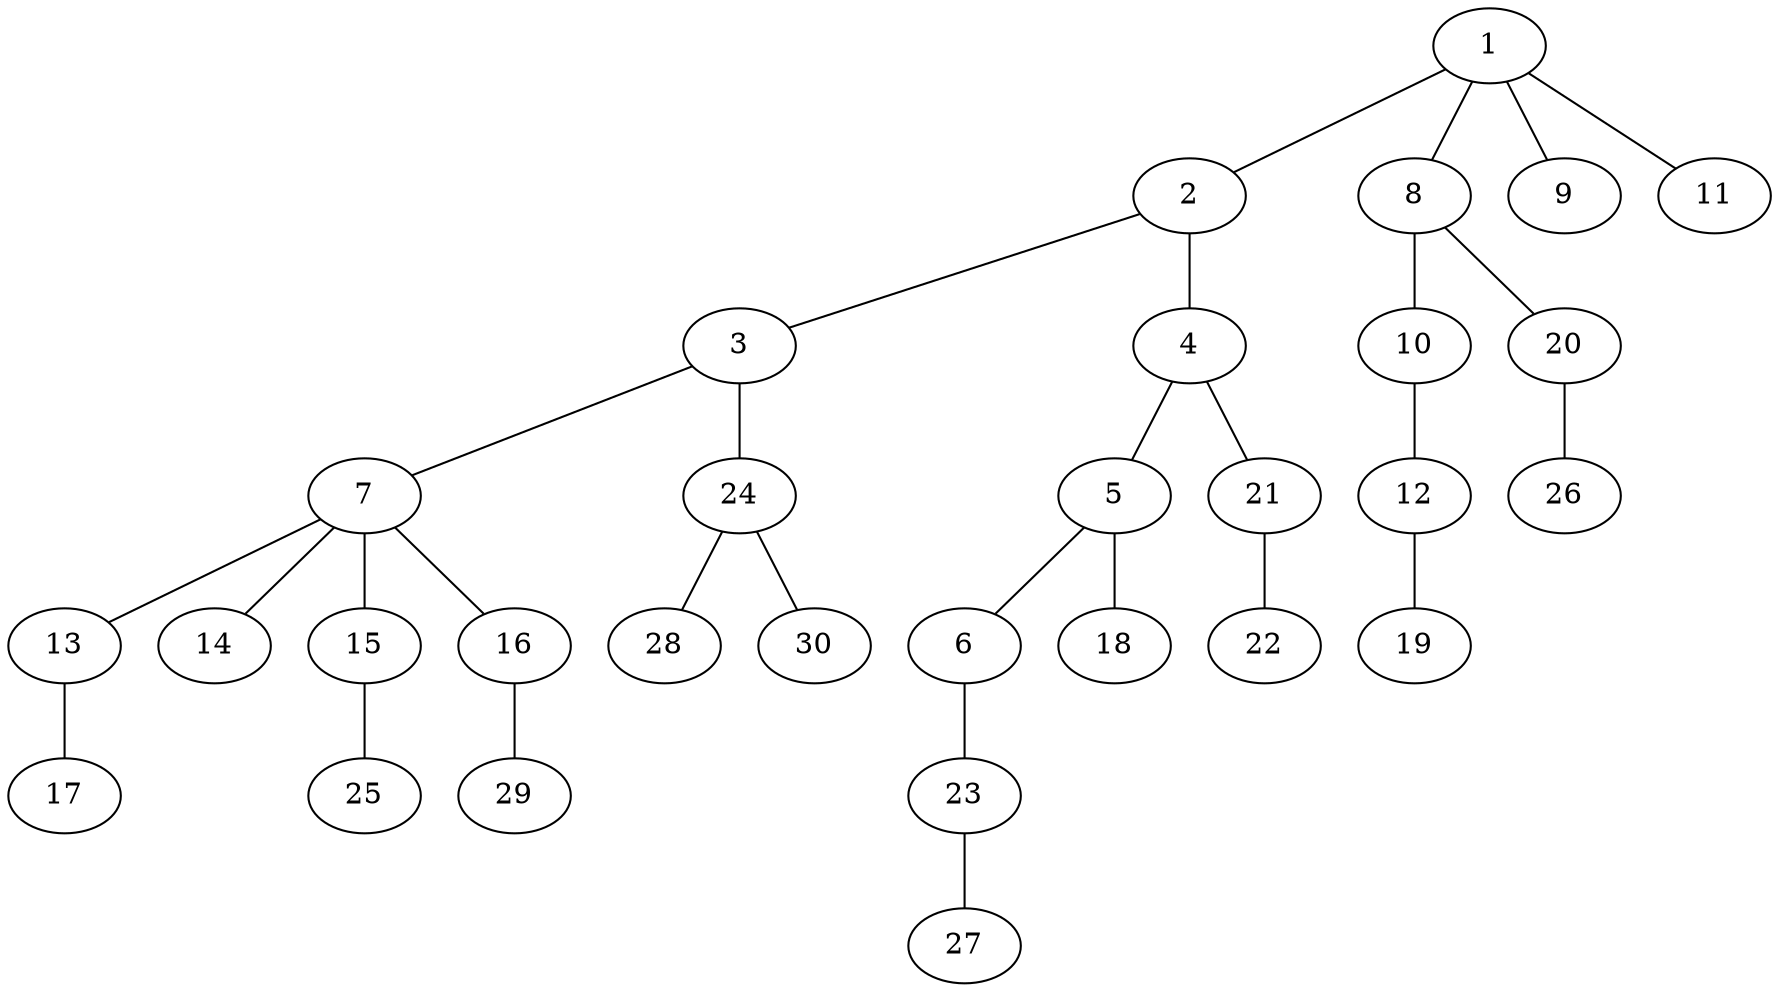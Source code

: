 graph graphname {1--2
1--8
1--9
1--11
2--3
2--4
3--7
3--24
4--5
4--21
5--6
5--18
6--23
7--13
7--14
7--15
7--16
8--10
8--20
10--12
12--19
13--17
15--25
16--29
20--26
21--22
23--27
24--28
24--30
}